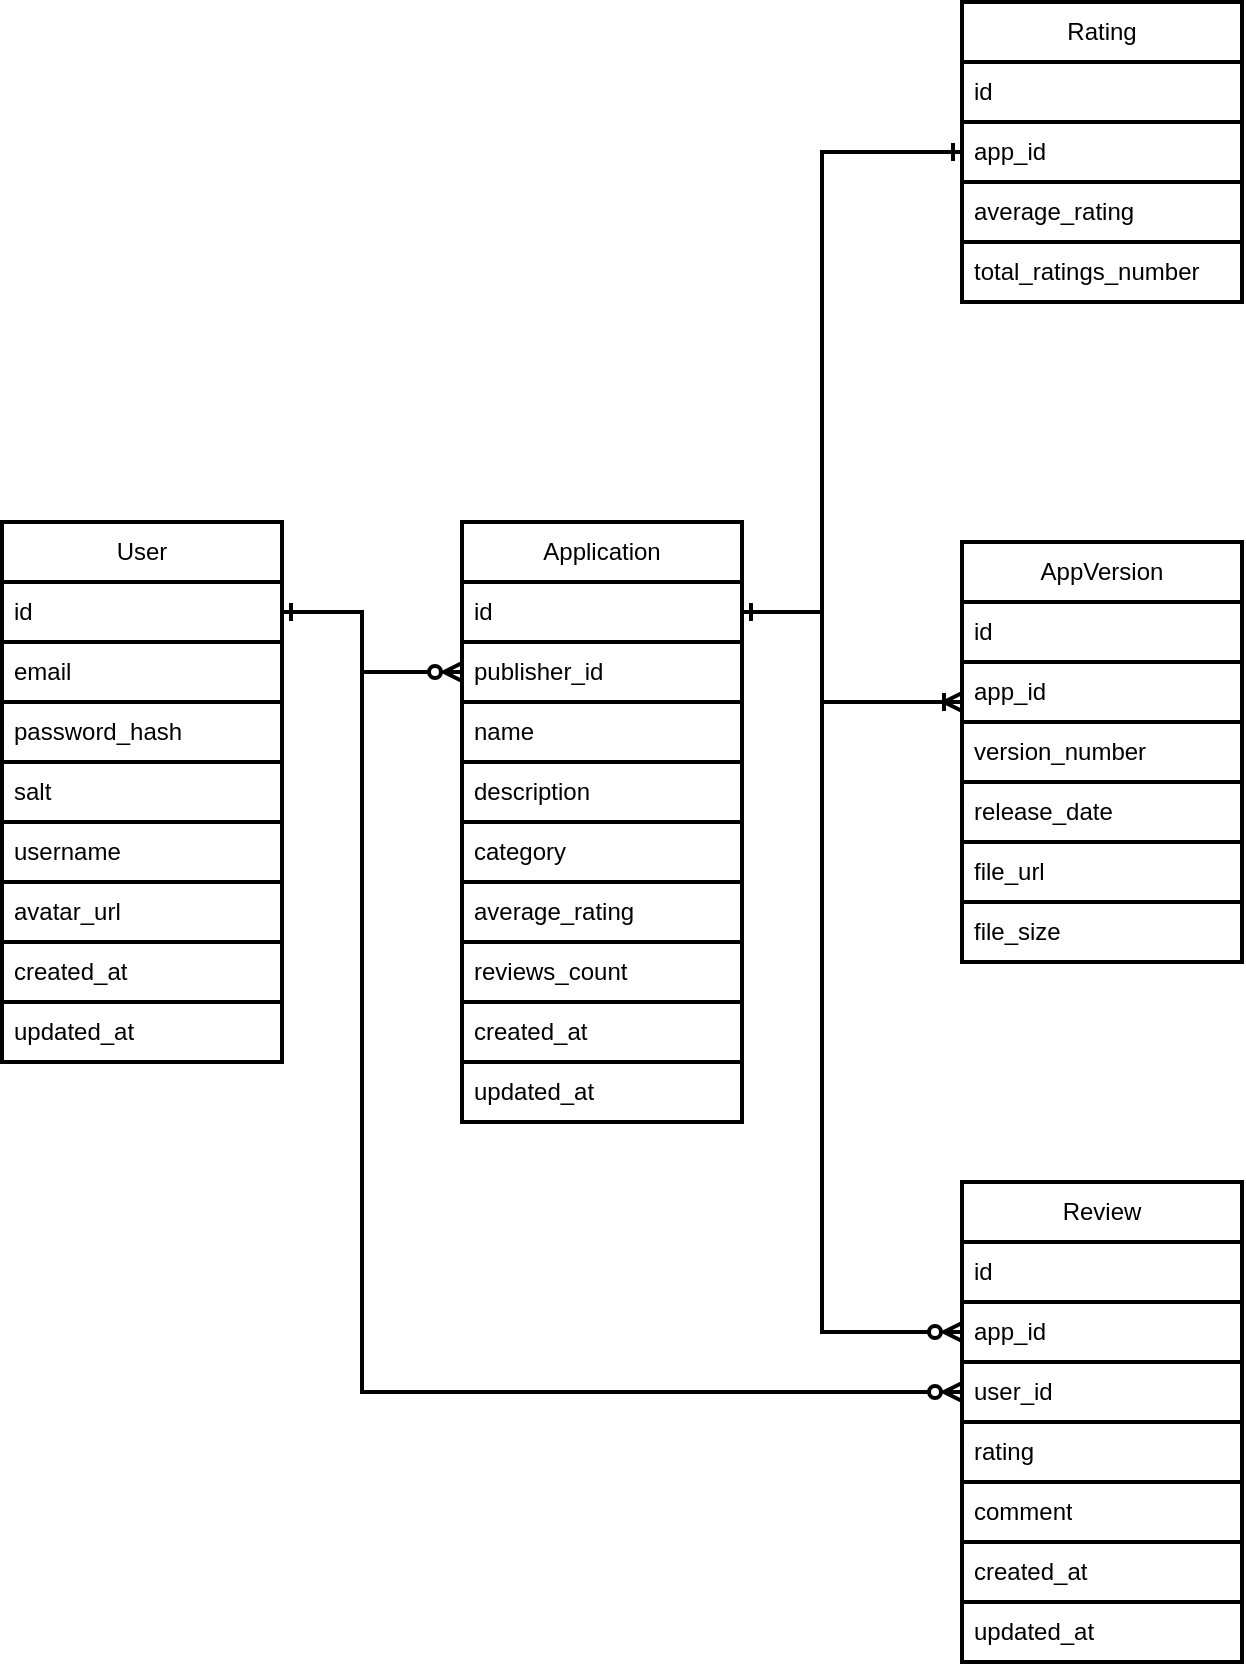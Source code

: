 <mxfile>
    <diagram id="shZcbOlO5Uuuxu6bRFa-" name="Page-1">
        <mxGraphModel dx="374" dy="366" grid="0" gridSize="10" guides="1" tooltips="1" connect="1" arrows="1" fold="1" page="0" pageScale="1" pageWidth="850" pageHeight="1100" background="#ffffff" math="0" shadow="0">
            <root>
                <mxCell id="0"/>
                <mxCell id="1" parent="0"/>
                <mxCell id="2" value="&lt;font color=&quot;#000000&quot;&gt;User&lt;/font&gt;" style="swimlane;fontStyle=0;childLayout=stackLayout;horizontal=1;startSize=30;horizontalStack=0;resizeParent=1;resizeParentMax=0;resizeLast=0;collapsible=1;marginBottom=0;whiteSpace=wrap;html=1;rounded=0;strokeWidth=2;swimlaneLine=1;fillStyle=auto;swimlaneFillColor=none;shadow=0;glass=0;" parent="1" vertex="1">
                    <mxGeometry x="90" y="360" width="140" height="270" as="geometry">
                        <mxRectangle x="90" y="360" width="60" height="30" as="alternateBounds"/>
                    </mxGeometry>
                </mxCell>
                <mxCell id="3" value="id&lt;br&gt;" style="text;strokeColor=#000000;fillColor=none;align=left;verticalAlign=middle;spacingLeft=4;spacingRight=4;overflow=hidden;points=[[0,0.5],[1,0.5]];portConstraint=eastwest;rotatable=0;whiteSpace=wrap;html=1;rounded=0;fontColor=#000000;strokeWidth=2;swimlaneLine=1;" parent="2" vertex="1">
                    <mxGeometry y="30" width="140" height="30" as="geometry"/>
                </mxCell>
                <mxCell id="4" value="email" style="text;strokeColor=#000000;fillColor=none;align=left;verticalAlign=middle;spacingLeft=4;spacingRight=4;overflow=hidden;points=[[0,0.5],[1,0.5]];portConstraint=eastwest;rotatable=0;whiteSpace=wrap;html=1;rounded=0;fontColor=#000000;strokeWidth=2;swimlaneLine=1;" parent="2" vertex="1">
                    <mxGeometry y="60" width="140" height="30" as="geometry"/>
                </mxCell>
                <mxCell id="5" value="password_hash" style="text;strokeColor=#000000;fillColor=none;align=left;verticalAlign=middle;spacingLeft=4;spacingRight=4;overflow=hidden;points=[[0,0.5],[1,0.5]];portConstraint=eastwest;rotatable=0;whiteSpace=wrap;html=1;rounded=0;fontColor=#000000;strokeWidth=2;swimlaneLine=1;" parent="2" vertex="1">
                    <mxGeometry y="90" width="140" height="30" as="geometry"/>
                </mxCell>
                <mxCell id="50" value="salt" style="text;strokeColor=#000000;fillColor=none;align=left;verticalAlign=middle;spacingLeft=4;spacingRight=4;overflow=hidden;points=[[0,0.5],[1,0.5]];portConstraint=eastwest;rotatable=0;whiteSpace=wrap;html=1;rounded=0;fontColor=#000000;strokeWidth=2;swimlaneLine=1;" parent="2" vertex="1">
                    <mxGeometry y="120" width="140" height="30" as="geometry"/>
                </mxCell>
                <mxCell id="9" value="username" style="text;strokeColor=#000000;fillColor=none;align=left;verticalAlign=middle;spacingLeft=4;spacingRight=4;overflow=hidden;points=[[0,0.5],[1,0.5]];portConstraint=eastwest;rotatable=0;whiteSpace=wrap;html=1;rounded=0;fontColor=#000000;strokeWidth=2;swimlaneLine=1;" parent="2" vertex="1">
                    <mxGeometry y="150" width="140" height="30" as="geometry"/>
                </mxCell>
                <mxCell id="10" value="avatar_url" style="text;strokeColor=#000000;fillColor=none;align=left;verticalAlign=middle;spacingLeft=4;spacingRight=4;overflow=hidden;points=[[0,0.5],[1,0.5]];portConstraint=eastwest;rotatable=0;whiteSpace=wrap;html=1;rounded=0;fontColor=#000000;strokeWidth=2;swimlaneLine=1;" parent="2" vertex="1">
                    <mxGeometry y="180" width="140" height="30" as="geometry"/>
                </mxCell>
                <mxCell id="26" value="created_at" style="text;strokeColor=#000000;fillColor=none;align=left;verticalAlign=middle;spacingLeft=4;spacingRight=4;overflow=hidden;points=[[0,0.5],[1,0.5]];portConstraint=eastwest;rotatable=0;whiteSpace=wrap;html=1;rounded=0;fontColor=#000000;strokeWidth=2;swimlaneLine=1;" parent="2" vertex="1">
                    <mxGeometry y="210" width="140" height="30" as="geometry"/>
                </mxCell>
                <mxCell id="27" value="updated_at" style="text;strokeColor=#000000;fillColor=none;align=left;verticalAlign=middle;spacingLeft=4;spacingRight=4;overflow=hidden;points=[[0,0.5],[1,0.5]];portConstraint=eastwest;rotatable=0;whiteSpace=wrap;html=1;rounded=0;fontColor=#000000;strokeWidth=2;swimlaneLine=1;" parent="2" vertex="1">
                    <mxGeometry y="240" width="140" height="30" as="geometry"/>
                </mxCell>
                <mxCell id="12" value="&lt;font color=&quot;#000000&quot;&gt;Application&lt;/font&gt;" style="swimlane;fontStyle=0;childLayout=stackLayout;horizontal=1;startSize=30;horizontalStack=0;resizeParent=1;resizeParentMax=0;resizeLast=0;collapsible=1;marginBottom=0;whiteSpace=wrap;html=1;rounded=0;strokeWidth=2;swimlaneLine=1;" parent="1" vertex="1">
                    <mxGeometry x="320" y="360" width="140" height="300" as="geometry"/>
                </mxCell>
                <mxCell id="13" value="id" style="text;strokeColor=#000000;fillColor=none;align=left;verticalAlign=middle;spacingLeft=4;spacingRight=4;overflow=hidden;points=[[0,0.5],[1,0.5]];portConstraint=eastwest;rotatable=0;whiteSpace=wrap;html=1;rounded=0;fontColor=#000000;strokeWidth=2;swimlaneLine=1;" parent="12" vertex="1">
                    <mxGeometry y="30" width="140" height="30" as="geometry"/>
                </mxCell>
                <mxCell id="14" value="publisher_id" style="text;strokeColor=#000000;fillColor=none;align=left;verticalAlign=middle;spacingLeft=4;spacingRight=4;overflow=hidden;points=[[0,0.5],[1,0.5]];portConstraint=eastwest;rotatable=0;whiteSpace=wrap;html=1;rounded=0;fontColor=#000000;strokeWidth=2;swimlaneLine=1;" parent="12" vertex="1">
                    <mxGeometry y="60" width="140" height="30" as="geometry"/>
                </mxCell>
                <mxCell id="15" value="name" style="text;strokeColor=#000000;fillColor=none;align=left;verticalAlign=middle;spacingLeft=4;spacingRight=4;overflow=hidden;points=[[0,0.5],[1,0.5]];portConstraint=eastwest;rotatable=0;whiteSpace=wrap;html=1;rounded=0;fontColor=#000000;strokeWidth=2;swimlaneLine=1;" parent="12" vertex="1">
                    <mxGeometry y="90" width="140" height="30" as="geometry"/>
                </mxCell>
                <mxCell id="17" value="description" style="text;strokeColor=#000000;fillColor=none;align=left;verticalAlign=middle;spacingLeft=4;spacingRight=4;overflow=hidden;points=[[0,0.5],[1,0.5]];portConstraint=eastwest;rotatable=0;whiteSpace=wrap;html=1;rounded=0;fontColor=#000000;strokeWidth=2;swimlaneLine=1;" parent="12" vertex="1">
                    <mxGeometry y="120" width="140" height="30" as="geometry"/>
                </mxCell>
                <mxCell id="18" value="category" style="text;strokeColor=#000000;fillColor=none;align=left;verticalAlign=middle;spacingLeft=4;spacingRight=4;overflow=hidden;points=[[0,0.5],[1,0.5]];portConstraint=eastwest;rotatable=0;whiteSpace=wrap;html=1;rounded=0;fontColor=#000000;strokeWidth=2;swimlaneLine=1;" parent="12" vertex="1">
                    <mxGeometry y="150" width="140" height="30" as="geometry"/>
                </mxCell>
                <mxCell id="52" value="average_rating" style="text;strokeColor=#000000;fillColor=none;align=left;verticalAlign=middle;spacingLeft=4;spacingRight=4;overflow=hidden;points=[[0,0.5],[1,0.5]];portConstraint=eastwest;rotatable=0;whiteSpace=wrap;html=1;rounded=0;fontColor=#000000;strokeWidth=2;swimlaneLine=1;" vertex="1" parent="12">
                    <mxGeometry y="180" width="140" height="30" as="geometry"/>
                </mxCell>
                <mxCell id="53" value="reviews_count" style="text;strokeColor=#000000;fillColor=none;align=left;verticalAlign=middle;spacingLeft=4;spacingRight=4;overflow=hidden;points=[[0,0.5],[1,0.5]];portConstraint=eastwest;rotatable=0;whiteSpace=wrap;html=1;rounded=0;fontColor=#000000;strokeWidth=2;swimlaneLine=1;" vertex="1" parent="12">
                    <mxGeometry y="210" width="140" height="30" as="geometry"/>
                </mxCell>
                <mxCell id="19" value="created_at" style="text;strokeColor=#000000;fillColor=none;align=left;verticalAlign=middle;spacingLeft=4;spacingRight=4;overflow=hidden;points=[[0,0.5],[1,0.5]];portConstraint=eastwest;rotatable=0;whiteSpace=wrap;html=1;rounded=0;fontColor=#000000;strokeWidth=2;swimlaneLine=1;" parent="12" vertex="1">
                    <mxGeometry y="240" width="140" height="30" as="geometry"/>
                </mxCell>
                <mxCell id="20" value="updated_at" style="text;strokeColor=#000000;fillColor=none;align=left;verticalAlign=middle;spacingLeft=4;spacingRight=4;overflow=hidden;points=[[0,0.5],[1,0.5]];portConstraint=eastwest;rotatable=0;whiteSpace=wrap;html=1;rounded=0;fontColor=#000000;strokeWidth=2;swimlaneLine=1;" parent="12" vertex="1">
                    <mxGeometry y="270" width="140" height="30" as="geometry"/>
                </mxCell>
                <mxCell id="21" value="AppVersion" style="swimlane;fontStyle=0;childLayout=stackLayout;horizontal=1;startSize=30;horizontalStack=0;resizeParent=1;resizeParentMax=0;resizeLast=0;collapsible=1;marginBottom=0;whiteSpace=wrap;html=1;rounded=0;gradientColor=none;swimlaneFillColor=none;strokeColor=#000000;fontColor=#000000;labelBackgroundColor=none;labelBorderColor=none;strokeWidth=2;swimlaneLine=1;" parent="1" vertex="1">
                    <mxGeometry x="570" y="370" width="140" height="210" as="geometry"/>
                </mxCell>
                <mxCell id="22" value="id" style="text;strokeColor=#000000;fillColor=none;align=left;verticalAlign=middle;spacingLeft=4;spacingRight=4;overflow=hidden;points=[[0,0.5],[1,0.5]];portConstraint=eastwest;rotatable=0;whiteSpace=wrap;html=1;rounded=0;fontColor=#000000;strokeWidth=2;swimlaneLine=1;" parent="21" vertex="1">
                    <mxGeometry y="30" width="140" height="30" as="geometry"/>
                </mxCell>
                <mxCell id="23" value="app_id" style="text;strokeColor=#000000;fillColor=none;align=left;verticalAlign=middle;spacingLeft=4;spacingRight=4;overflow=hidden;points=[[0,0.5],[1,0.5]];portConstraint=eastwest;rotatable=0;whiteSpace=wrap;html=1;rounded=0;fontColor=#000000;strokeWidth=2;swimlaneLine=1;" parent="21" vertex="1">
                    <mxGeometry y="60" width="140" height="30" as="geometry"/>
                </mxCell>
                <mxCell id="24" value="version_number" style="text;strokeColor=#000000;fillColor=none;align=left;verticalAlign=middle;spacingLeft=4;spacingRight=4;overflow=hidden;points=[[0,0.5],[1,0.5]];portConstraint=eastwest;rotatable=0;whiteSpace=wrap;html=1;rounded=0;fontColor=#000000;strokeWidth=2;swimlaneLine=1;" parent="21" vertex="1">
                    <mxGeometry y="90" width="140" height="30" as="geometry"/>
                </mxCell>
                <mxCell id="28" value="release_date" style="text;strokeColor=#000000;fillColor=none;align=left;verticalAlign=middle;spacingLeft=4;spacingRight=4;overflow=hidden;points=[[0,0.5],[1,0.5]];portConstraint=eastwest;rotatable=0;whiteSpace=wrap;html=1;rounded=0;fontColor=#000000;strokeWidth=2;swimlaneLine=1;" parent="21" vertex="1">
                    <mxGeometry y="120" width="140" height="30" as="geometry"/>
                </mxCell>
                <mxCell id="29" value="file_url" style="text;strokeColor=#000000;fillColor=none;align=left;verticalAlign=middle;spacingLeft=4;spacingRight=4;overflow=hidden;points=[[0,0.5],[1,0.5]];portConstraint=eastwest;rotatable=0;whiteSpace=wrap;html=1;rounded=0;fontColor=#000000;strokeWidth=2;swimlaneLine=1;" parent="21" vertex="1">
                    <mxGeometry y="150" width="140" height="30" as="geometry"/>
                </mxCell>
                <mxCell id="30" value="file_size" style="text;strokeColor=#000000;fillColor=none;align=left;verticalAlign=middle;spacingLeft=4;spacingRight=4;overflow=hidden;points=[[0,0.5],[1,0.5]];portConstraint=eastwest;rotatable=0;whiteSpace=wrap;html=1;rounded=0;fontColor=#000000;strokeWidth=2;swimlaneLine=1;" parent="21" vertex="1">
                    <mxGeometry y="180" width="140" height="30" as="geometry"/>
                </mxCell>
                <mxCell id="25" style="edgeStyle=elbowEdgeStyle;html=1;exitX=0;exitY=0.5;exitDx=0;exitDy=0;entryX=1;entryY=0.5;entryDx=0;entryDy=0;rounded=0;fontColor=#000000;strokeWidth=2;strokeColor=#000000;swimlaneLine=1;endArrow=ERone;endFill=0;startArrow=ERzeroToMany;startFill=0;" parent="1" source="14" target="3" edge="1">
                    <mxGeometry relative="1" as="geometry">
                        <Array as="points">
                            <mxPoint x="270" y="440"/>
                        </Array>
                    </mxGeometry>
                </mxCell>
                <mxCell id="31" style="edgeStyle=elbowEdgeStyle;html=1;entryX=1;entryY=0.5;entryDx=0;entryDy=0;rounded=0;fontColor=#000000;strokeWidth=2;strokeColor=#000000;swimlaneLine=1;endArrow=ERone;endFill=0;startArrow=ERoneToMany;startFill=0;" parent="1" source="23" target="13" edge="1">
                    <mxGeometry relative="1" as="geometry">
                        <Array as="points">
                            <mxPoint x="500" y="450"/>
                        </Array>
                    </mxGeometry>
                </mxCell>
                <mxCell id="32" value="&lt;font color=&quot;#000000&quot;&gt;Review&lt;/font&gt;" style="swimlane;fontStyle=0;childLayout=stackLayout;horizontal=1;startSize=30;horizontalStack=0;resizeParent=1;resizeParentMax=0;resizeLast=0;collapsible=1;marginBottom=0;whiteSpace=wrap;html=1;rounded=0;fontColor=#FFFFFF;strokeWidth=2;strokeColor=#000000;swimlaneLine=1;labelBackgroundColor=default;" parent="1" vertex="1">
                    <mxGeometry x="570" y="690" width="140" height="240" as="geometry"/>
                </mxCell>
                <mxCell id="33" value="id" style="text;strokeColor=#000000;fillColor=none;align=left;verticalAlign=middle;spacingLeft=4;spacingRight=4;overflow=hidden;points=[[0,0.5],[1,0.5]];portConstraint=eastwest;rotatable=0;whiteSpace=wrap;html=1;rounded=0;fontColor=#000000;strokeWidth=2;swimlaneLine=1;" parent="32" vertex="1">
                    <mxGeometry y="30" width="140" height="30" as="geometry"/>
                </mxCell>
                <mxCell id="34" value="app_id" style="text;strokeColor=#000000;fillColor=none;align=left;verticalAlign=middle;spacingLeft=4;spacingRight=4;overflow=hidden;points=[[0,0.5],[1,0.5]];portConstraint=eastwest;rotatable=0;whiteSpace=wrap;html=1;rounded=0;fontColor=#000000;strokeWidth=2;swimlaneLine=1;" parent="32" vertex="1">
                    <mxGeometry y="60" width="140" height="30" as="geometry"/>
                </mxCell>
                <mxCell id="35" value="user_id" style="text;strokeColor=#000000;fillColor=none;align=left;verticalAlign=middle;spacingLeft=4;spacingRight=4;overflow=hidden;points=[[0,0.5],[1,0.5]];portConstraint=eastwest;rotatable=0;whiteSpace=wrap;html=1;rounded=0;fontColor=#000000;strokeWidth=2;swimlaneLine=1;" parent="32" vertex="1">
                    <mxGeometry y="90" width="140" height="30" as="geometry"/>
                </mxCell>
                <mxCell id="36" value="rating" style="text;strokeColor=#000000;fillColor=none;align=left;verticalAlign=middle;spacingLeft=4;spacingRight=4;overflow=hidden;points=[[0,0.5],[1,0.5]];portConstraint=eastwest;rotatable=0;whiteSpace=wrap;html=1;rounded=0;fontColor=#000000;strokeWidth=2;swimlaneLine=1;" parent="32" vertex="1">
                    <mxGeometry y="120" width="140" height="30" as="geometry"/>
                </mxCell>
                <mxCell id="37" value="comment" style="text;strokeColor=#000000;fillColor=none;align=left;verticalAlign=middle;spacingLeft=4;spacingRight=4;overflow=hidden;points=[[0,0.5],[1,0.5]];portConstraint=eastwest;rotatable=0;whiteSpace=wrap;html=1;rounded=0;fontColor=#000000;strokeWidth=2;swimlaneLine=1;" parent="32" vertex="1">
                    <mxGeometry y="150" width="140" height="30" as="geometry"/>
                </mxCell>
                <mxCell id="38" value="created_at" style="text;strokeColor=#000000;fillColor=none;align=left;verticalAlign=middle;spacingLeft=4;spacingRight=4;overflow=hidden;points=[[0,0.5],[1,0.5]];portConstraint=eastwest;rotatable=0;whiteSpace=wrap;html=1;rounded=0;fontColor=#000000;strokeWidth=2;swimlaneLine=1;" parent="32" vertex="1">
                    <mxGeometry y="180" width="140" height="30" as="geometry"/>
                </mxCell>
                <mxCell id="39" value="updated_at" style="text;strokeColor=#000000;fillColor=none;align=left;verticalAlign=middle;spacingLeft=4;spacingRight=4;overflow=hidden;points=[[0,0.5],[1,0.5]];portConstraint=eastwest;rotatable=0;whiteSpace=wrap;html=1;rounded=0;fontColor=#000000;strokeWidth=2;swimlaneLine=1;" parent="32" vertex="1">
                    <mxGeometry y="210" width="140" height="30" as="geometry"/>
                </mxCell>
                <mxCell id="41" style="edgeStyle=elbowEdgeStyle;html=1;rounded=0;fontColor=#000000;strokeWidth=2;strokeColor=#000000;swimlaneLine=1;endArrow=ERone;endFill=0;startArrow=ERzeroToMany;startFill=0;" parent="1" source="34" target="13" edge="1">
                    <mxGeometry relative="1" as="geometry">
                        <Array as="points">
                            <mxPoint x="500" y="570"/>
                        </Array>
                    </mxGeometry>
                </mxCell>
                <mxCell id="42" style="edgeStyle=elbowEdgeStyle;html=1;rounded=0;fontColor=#000000;strokeWidth=2;strokeColor=#000000;swimlaneLine=1;startArrow=ERzeroToMany;startFill=0;endArrow=ERone;endFill=0;" parent="1" source="35" target="3" edge="1">
                    <mxGeometry relative="1" as="geometry">
                        <Array as="points">
                            <mxPoint x="270" y="720"/>
                            <mxPoint x="270" y="270"/>
                        </Array>
                    </mxGeometry>
                </mxCell>
                <mxCell id="43" value="&lt;font color=&quot;#000000&quot;&gt;Rating&lt;/font&gt;" style="swimlane;fontStyle=0;childLayout=stackLayout;horizontal=1;startSize=30;horizontalStack=0;resizeParent=1;resizeParentMax=0;resizeLast=0;collapsible=1;marginBottom=0;whiteSpace=wrap;html=1;rounded=0;fontColor=#FFFFFF;strokeWidth=2;strokeColor=#000000;swimlaneLine=1;swimlaneFillColor=none;gradientColor=none;shadow=0;glass=0;" parent="1" vertex="1">
                    <mxGeometry x="570" y="100" width="140" height="150" as="geometry"/>
                </mxCell>
                <mxCell id="44" value="id" style="text;strokeColor=#000000;fillColor=none;align=left;verticalAlign=middle;spacingLeft=4;spacingRight=4;overflow=hidden;points=[[0,0.5],[1,0.5]];portConstraint=eastwest;rotatable=0;whiteSpace=wrap;html=1;rounded=0;fontColor=#000000;strokeWidth=2;swimlaneLine=1;" parent="43" vertex="1">
                    <mxGeometry y="30" width="140" height="30" as="geometry"/>
                </mxCell>
                <mxCell id="45" value="app_id" style="text;strokeColor=#000000;fillColor=none;align=left;verticalAlign=middle;spacingLeft=4;spacingRight=4;overflow=hidden;points=[[0,0.5],[1,0.5]];portConstraint=eastwest;rotatable=0;whiteSpace=wrap;html=1;rounded=0;fontColor=#000000;strokeWidth=2;swimlaneLine=1;" parent="43" vertex="1">
                    <mxGeometry y="60" width="140" height="30" as="geometry"/>
                </mxCell>
                <mxCell id="46" value="average_rating" style="text;strokeColor=#000000;fillColor=none;align=left;verticalAlign=middle;spacingLeft=4;spacingRight=4;overflow=hidden;points=[[0,0.5],[1,0.5]];portConstraint=eastwest;rotatable=0;whiteSpace=wrap;html=1;rounded=0;fontColor=#000000;strokeWidth=2;swimlaneLine=1;" parent="43" vertex="1">
                    <mxGeometry y="90" width="140" height="30" as="geometry"/>
                </mxCell>
                <mxCell id="47" value="total_ratings_number" style="text;strokeColor=#000000;fillColor=none;align=left;verticalAlign=middle;spacingLeft=4;spacingRight=4;overflow=hidden;points=[[0,0.5],[1,0.5]];portConstraint=eastwest;rotatable=0;whiteSpace=wrap;html=1;rounded=0;fontColor=#000000;strokeWidth=2;swimlaneLine=1;" parent="43" vertex="1">
                    <mxGeometry y="120" width="140" height="30" as="geometry"/>
                </mxCell>
                <mxCell id="49" style="edgeStyle=elbowEdgeStyle;html=1;rounded=0;fontColor=#000000;strokeWidth=2;strokeColor=#000000;swimlaneLine=1;endArrow=ERone;endFill=0;startArrow=ERone;startFill=0;" parent="1" source="45" target="13" edge="1">
                    <mxGeometry relative="1" as="geometry">
                        <Array as="points">
                            <mxPoint x="500" y="260"/>
                        </Array>
                    </mxGeometry>
                </mxCell>
            </root>
        </mxGraphModel>
    </diagram>
</mxfile>
